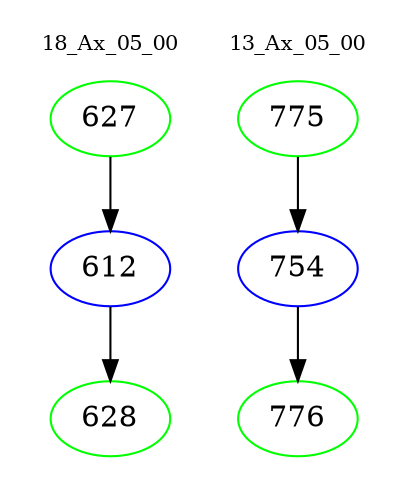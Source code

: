 digraph{
subgraph cluster_0 {
color = white
label = "18_Ax_05_00";
fontsize=10;
T0_627 [label="627", color="green"]
T0_627 -> T0_612 [color="black"]
T0_612 [label="612", color="blue"]
T0_612 -> T0_628 [color="black"]
T0_628 [label="628", color="green"]
}
subgraph cluster_1 {
color = white
label = "13_Ax_05_00";
fontsize=10;
T1_775 [label="775", color="green"]
T1_775 -> T1_754 [color="black"]
T1_754 [label="754", color="blue"]
T1_754 -> T1_776 [color="black"]
T1_776 [label="776", color="green"]
}
}
